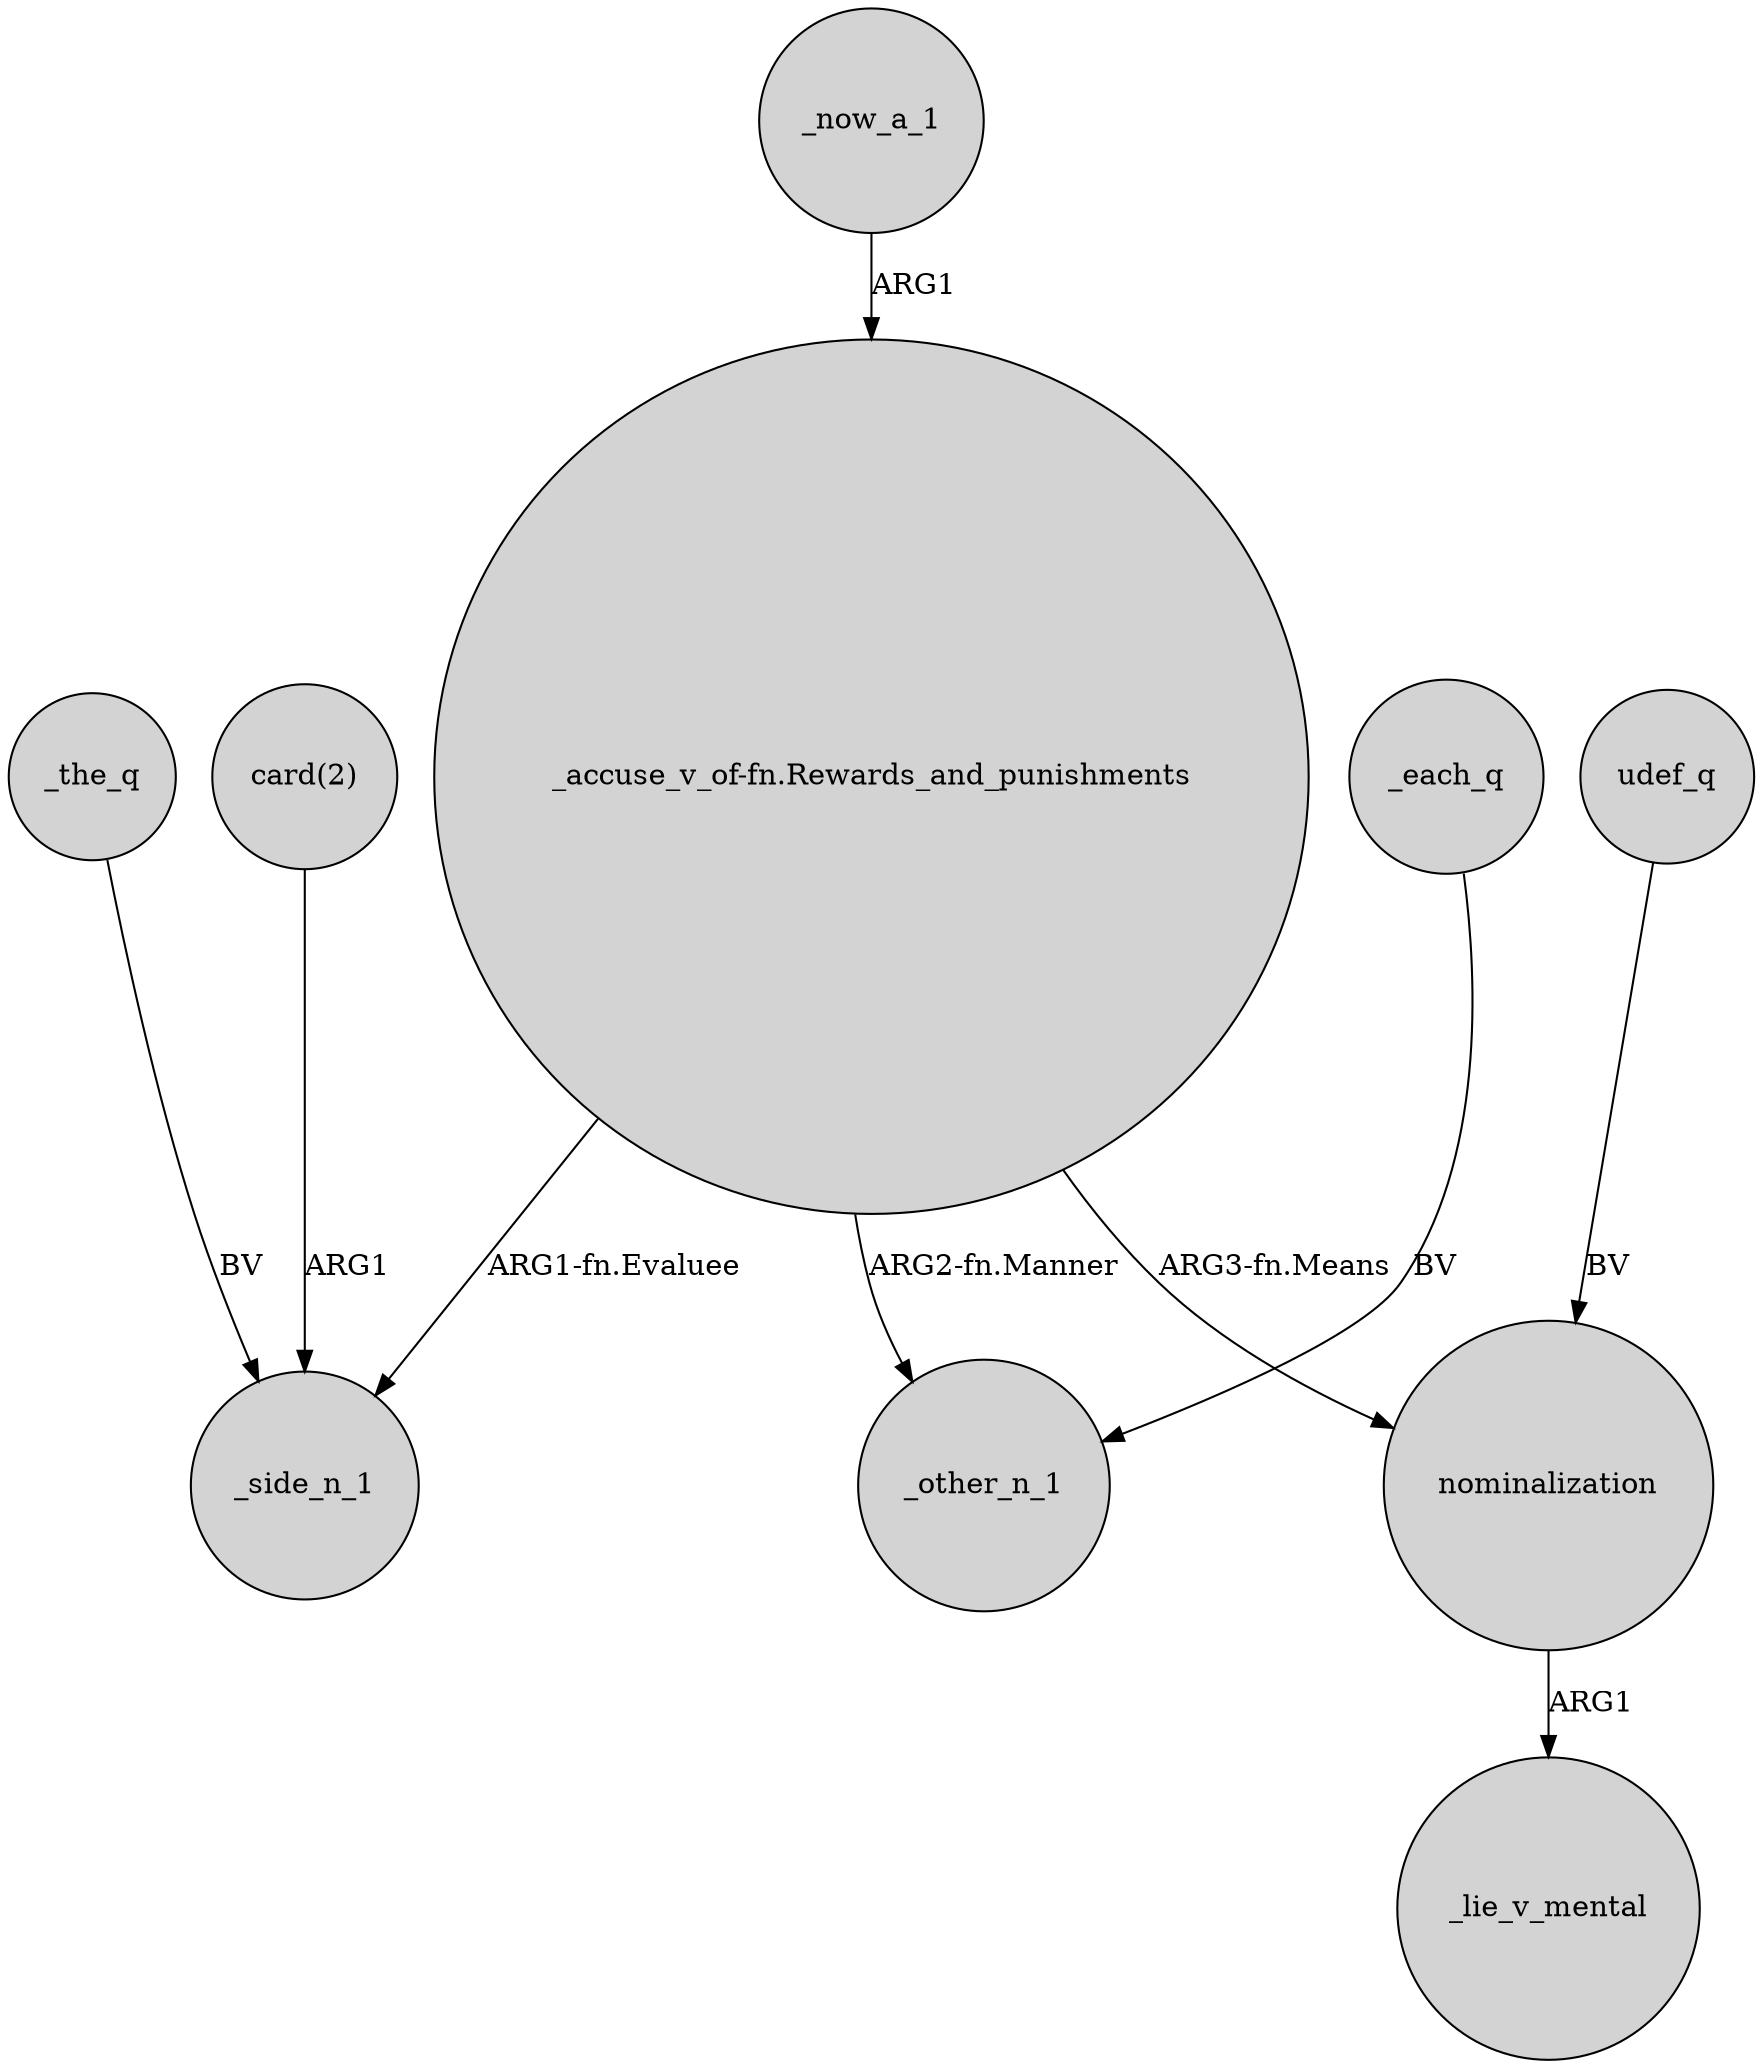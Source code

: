 digraph {
	node [shape=circle style=filled]
	"card(2)" -> _side_n_1 [label=ARG1]
	_each_q -> _other_n_1 [label=BV]
	"_accuse_v_of-fn.Rewards_and_punishments" -> _side_n_1 [label="ARG1-fn.Evaluee"]
	"_accuse_v_of-fn.Rewards_and_punishments" -> nominalization [label="ARG3-fn.Means"]
	_the_q -> _side_n_1 [label=BV]
	"_accuse_v_of-fn.Rewards_and_punishments" -> _other_n_1 [label="ARG2-fn.Manner"]
	nominalization -> _lie_v_mental [label=ARG1]
	_now_a_1 -> "_accuse_v_of-fn.Rewards_and_punishments" [label=ARG1]
	udef_q -> nominalization [label=BV]
}
